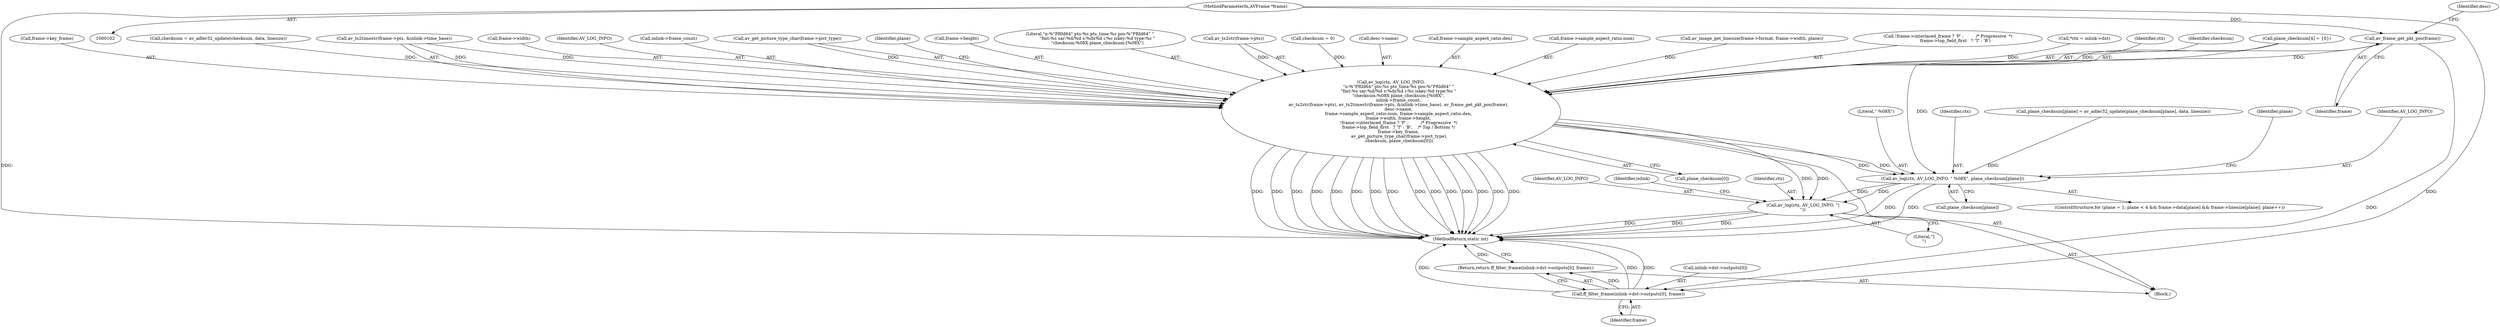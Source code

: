 digraph "0_FFmpeg_e43a0a232dbf6d3c161823c2e07c52e76227a1bc_9@pointer" {
"1000252" [label="(Call,av_frame_get_pkt_pos(frame))"];
"1000104" [label="(MethodParameterIn,AVFrame *frame)"];
"1000233" [label="(Call,av_log(ctx, AV_LOG_INFO,\n           \"n:%\"PRId64\" pts:%s pts_time:%s pos:%\"PRId64\" \"\n           \"fmt:%s sar:%d/%d s:%dx%d i:%c iskey:%d type:%c \"\n           \"checksum:%08X plane_checksum:[%08X\",\n           inlink->frame_count,\n           av_ts2str(frame->pts), av_ts2timestr(frame->pts, &inlink->time_base), av_frame_get_pkt_pos(frame),\n           desc->name,\n           frame->sample_aspect_ratio.num, frame->sample_aspect_ratio.den,\n           frame->width, frame->height,\n           !frame->interlaced_frame ? 'P' :         /* Progressive  */\n           frame->top_field_first   ? 'T' : 'B',    /* Top / Bottom */\n           frame->key_frame,\n            av_get_picture_type_char(frame->pict_type),\n            checksum, plane_checksum[0]))"];
"1000317" [label="(Call,av_log(ctx, AV_LOG_INFO, \" %08X\", plane_checksum[plane]))"];
"1000324" [label="(Call,av_log(ctx, AV_LOG_INFO, \"]\n\"))"];
"1000329" [label="(Call,ff_filter_frame(inlink->dst->outputs[0], frame))"];
"1000328" [label="(Return,return ff_filter_frame(inlink->dst->outputs[0], frame);)"];
"1000285" [label="(Call,frame->key_frame)"];
"1000324" [label="(Call,av_log(ctx, AV_LOG_INFO, \"]\n\"))"];
"1000326" [label="(Identifier,AV_LOG_INFO)"];
"1000220" [label="(Call,checksum = av_adler32_update(checksum, data, linesize))"];
"1000244" [label="(Call,av_ts2timestr(frame->pts, &inlink->time_base))"];
"1000267" [label="(Call,frame->width)"];
"1000235" [label="(Identifier,AV_LOG_INFO)"];
"1000237" [label="(Call,inlink->frame_count)"];
"1000288" [label="(Call,av_get_picture_type_char(frame->pict_type))"];
"1000327" [label="(Literal,\"]\n\")"];
"1000298" [label="(Identifier,plane)"];
"1000120" [label="(Call,plane_checksum[4] = {0})"];
"1000333" [label="(Identifier,inlink)"];
"1000325" [label="(Identifier,ctx)"];
"1000270" [label="(Call,frame->height)"];
"1000253" [label="(Identifier,frame)"];
"1000293" [label="(Call,plane_checksum[0])"];
"1000236" [label="(Literal,\"n:%\"PRId64\" pts:%s pts_time:%s pos:%\"PRId64\" \"\n           \"fmt:%s sar:%d/%d s:%dx%d i:%c iskey:%d type:%c \"\n           \"checksum:%08X plane_checksum:[%08X\")"];
"1000240" [label="(Call,av_ts2str(frame->pts))"];
"1000319" [label="(Identifier,AV_LOG_INFO)"];
"1000255" [label="(Identifier,desc)"];
"1000328" [label="(Return,return ff_filter_frame(inlink->dst->outputs[0], frame);)"];
"1000123" [label="(Call,checksum = 0)"];
"1000254" [label="(Call,desc->name)"];
"1000262" [label="(Call,frame->sample_aspect_ratio.den)"];
"1000320" [label="(Literal,\" %08X\")"];
"1000257" [label="(Call,frame->sample_aspect_ratio.num)"];
"1000318" [label="(Identifier,ctx)"];
"1000159" [label="(Call,av_image_get_linesize(frame->format, frame->width, plane))"];
"1000210" [label="(Call,plane_checksum[plane] = av_adler32_update(plane_checksum[plane], data, linesize))"];
"1000273" [label="(Call,!frame->interlaced_frame ? 'P' :         /* Progressive  */\n           frame->top_field_first   ? 'T' : 'B')"];
"1000317" [label="(Call,av_log(ctx, AV_LOG_INFO, \" %08X\", plane_checksum[plane]))"];
"1000107" [label="(Call,*ctx = inlink->dst)"];
"1000337" [label="(Identifier,frame)"];
"1000321" [label="(Call,plane_checksum[plane])"];
"1000252" [label="(Call,av_frame_get_pkt_pos(frame))"];
"1000233" [label="(Call,av_log(ctx, AV_LOG_INFO,\n           \"n:%\"PRId64\" pts:%s pts_time:%s pos:%\"PRId64\" \"\n           \"fmt:%s sar:%d/%d s:%dx%d i:%c iskey:%d type:%c \"\n           \"checksum:%08X plane_checksum:[%08X\",\n           inlink->frame_count,\n           av_ts2str(frame->pts), av_ts2timestr(frame->pts, &inlink->time_base), av_frame_get_pkt_pos(frame),\n           desc->name,\n           frame->sample_aspect_ratio.num, frame->sample_aspect_ratio.den,\n           frame->width, frame->height,\n           !frame->interlaced_frame ? 'P' :         /* Progressive  */\n           frame->top_field_first   ? 'T' : 'B',    /* Top / Bottom */\n           frame->key_frame,\n            av_get_picture_type_char(frame->pict_type),\n            checksum, plane_checksum[0]))"];
"1000234" [label="(Identifier,ctx)"];
"1000296" [label="(ControlStructure,for (plane = 1; plane < 4 && frame->data[plane] && frame->linesize[plane]; plane++))"];
"1000329" [label="(Call,ff_filter_frame(inlink->dst->outputs[0], frame))"];
"1000316" [label="(Identifier,plane)"];
"1000330" [label="(Call,inlink->dst->outputs[0])"];
"1000338" [label="(MethodReturn,static int)"];
"1000104" [label="(MethodParameterIn,AVFrame *frame)"];
"1000105" [label="(Block,)"];
"1000292" [label="(Identifier,checksum)"];
"1000252" -> "1000233"  [label="AST: "];
"1000252" -> "1000253"  [label="CFG: "];
"1000253" -> "1000252"  [label="AST: "];
"1000255" -> "1000252"  [label="CFG: "];
"1000252" -> "1000233"  [label="DDG: "];
"1000104" -> "1000252"  [label="DDG: "];
"1000252" -> "1000329"  [label="DDG: "];
"1000104" -> "1000102"  [label="AST: "];
"1000104" -> "1000338"  [label="DDG: "];
"1000104" -> "1000329"  [label="DDG: "];
"1000233" -> "1000105"  [label="AST: "];
"1000233" -> "1000293"  [label="CFG: "];
"1000234" -> "1000233"  [label="AST: "];
"1000235" -> "1000233"  [label="AST: "];
"1000236" -> "1000233"  [label="AST: "];
"1000237" -> "1000233"  [label="AST: "];
"1000240" -> "1000233"  [label="AST: "];
"1000244" -> "1000233"  [label="AST: "];
"1000254" -> "1000233"  [label="AST: "];
"1000257" -> "1000233"  [label="AST: "];
"1000262" -> "1000233"  [label="AST: "];
"1000267" -> "1000233"  [label="AST: "];
"1000270" -> "1000233"  [label="AST: "];
"1000273" -> "1000233"  [label="AST: "];
"1000285" -> "1000233"  [label="AST: "];
"1000288" -> "1000233"  [label="AST: "];
"1000292" -> "1000233"  [label="AST: "];
"1000293" -> "1000233"  [label="AST: "];
"1000298" -> "1000233"  [label="CFG: "];
"1000233" -> "1000338"  [label="DDG: "];
"1000233" -> "1000338"  [label="DDG: "];
"1000233" -> "1000338"  [label="DDG: "];
"1000233" -> "1000338"  [label="DDG: "];
"1000233" -> "1000338"  [label="DDG: "];
"1000233" -> "1000338"  [label="DDG: "];
"1000233" -> "1000338"  [label="DDG: "];
"1000233" -> "1000338"  [label="DDG: "];
"1000233" -> "1000338"  [label="DDG: "];
"1000233" -> "1000338"  [label="DDG: "];
"1000233" -> "1000338"  [label="DDG: "];
"1000233" -> "1000338"  [label="DDG: "];
"1000233" -> "1000338"  [label="DDG: "];
"1000233" -> "1000338"  [label="DDG: "];
"1000233" -> "1000338"  [label="DDG: "];
"1000107" -> "1000233"  [label="DDG: "];
"1000240" -> "1000233"  [label="DDG: "];
"1000244" -> "1000233"  [label="DDG: "];
"1000244" -> "1000233"  [label="DDG: "];
"1000159" -> "1000233"  [label="DDG: "];
"1000288" -> "1000233"  [label="DDG: "];
"1000220" -> "1000233"  [label="DDG: "];
"1000123" -> "1000233"  [label="DDG: "];
"1000120" -> "1000233"  [label="DDG: "];
"1000233" -> "1000317"  [label="DDG: "];
"1000233" -> "1000317"  [label="DDG: "];
"1000233" -> "1000324"  [label="DDG: "];
"1000233" -> "1000324"  [label="DDG: "];
"1000317" -> "1000296"  [label="AST: "];
"1000317" -> "1000321"  [label="CFG: "];
"1000318" -> "1000317"  [label="AST: "];
"1000319" -> "1000317"  [label="AST: "];
"1000320" -> "1000317"  [label="AST: "];
"1000321" -> "1000317"  [label="AST: "];
"1000316" -> "1000317"  [label="CFG: "];
"1000317" -> "1000338"  [label="DDG: "];
"1000317" -> "1000338"  [label="DDG: "];
"1000120" -> "1000317"  [label="DDG: "];
"1000210" -> "1000317"  [label="DDG: "];
"1000317" -> "1000324"  [label="DDG: "];
"1000317" -> "1000324"  [label="DDG: "];
"1000324" -> "1000105"  [label="AST: "];
"1000324" -> "1000327"  [label="CFG: "];
"1000325" -> "1000324"  [label="AST: "];
"1000326" -> "1000324"  [label="AST: "];
"1000327" -> "1000324"  [label="AST: "];
"1000333" -> "1000324"  [label="CFG: "];
"1000324" -> "1000338"  [label="DDG: "];
"1000324" -> "1000338"  [label="DDG: "];
"1000324" -> "1000338"  [label="DDG: "];
"1000329" -> "1000328"  [label="AST: "];
"1000329" -> "1000337"  [label="CFG: "];
"1000330" -> "1000329"  [label="AST: "];
"1000337" -> "1000329"  [label="AST: "];
"1000328" -> "1000329"  [label="CFG: "];
"1000329" -> "1000338"  [label="DDG: "];
"1000329" -> "1000338"  [label="DDG: "];
"1000329" -> "1000338"  [label="DDG: "];
"1000329" -> "1000328"  [label="DDG: "];
"1000328" -> "1000105"  [label="AST: "];
"1000338" -> "1000328"  [label="CFG: "];
"1000328" -> "1000338"  [label="DDG: "];
}
